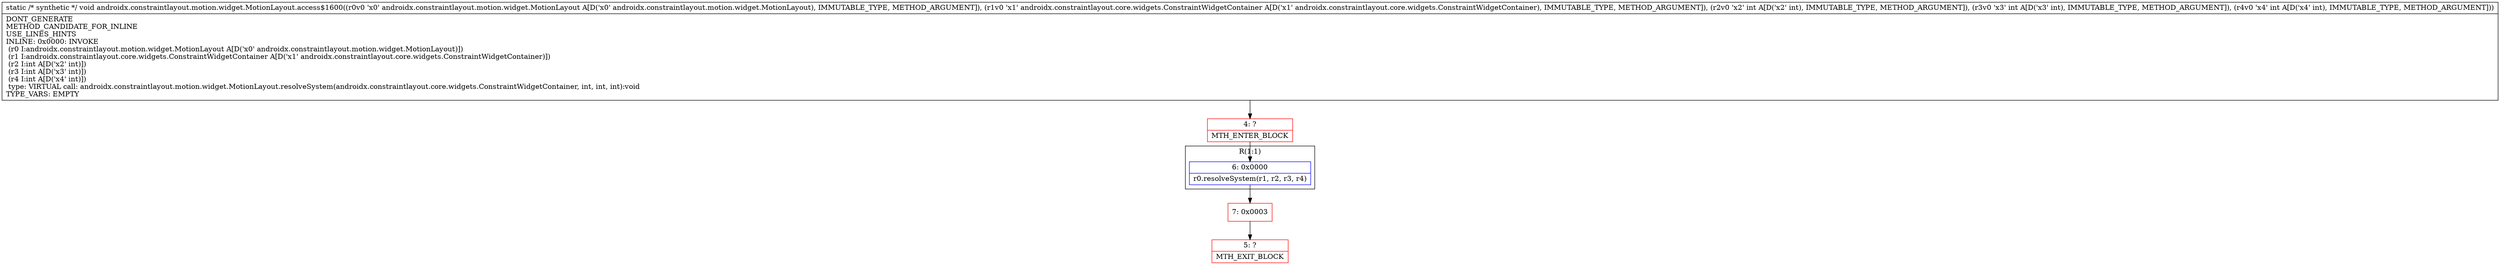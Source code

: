 digraph "CFG forandroidx.constraintlayout.motion.widget.MotionLayout.access$1600(Landroidx\/constraintlayout\/motion\/widget\/MotionLayout;Landroidx\/constraintlayout\/core\/widgets\/ConstraintWidgetContainer;III)V" {
subgraph cluster_Region_289674345 {
label = "R(1:1)";
node [shape=record,color=blue];
Node_6 [shape=record,label="{6\:\ 0x0000|r0.resolveSystem(r1, r2, r3, r4)\l}"];
}
Node_4 [shape=record,color=red,label="{4\:\ ?|MTH_ENTER_BLOCK\l}"];
Node_7 [shape=record,color=red,label="{7\:\ 0x0003}"];
Node_5 [shape=record,color=red,label="{5\:\ ?|MTH_EXIT_BLOCK\l}"];
MethodNode[shape=record,label="{static \/* synthetic *\/ void androidx.constraintlayout.motion.widget.MotionLayout.access$1600((r0v0 'x0' androidx.constraintlayout.motion.widget.MotionLayout A[D('x0' androidx.constraintlayout.motion.widget.MotionLayout), IMMUTABLE_TYPE, METHOD_ARGUMENT]), (r1v0 'x1' androidx.constraintlayout.core.widgets.ConstraintWidgetContainer A[D('x1' androidx.constraintlayout.core.widgets.ConstraintWidgetContainer), IMMUTABLE_TYPE, METHOD_ARGUMENT]), (r2v0 'x2' int A[D('x2' int), IMMUTABLE_TYPE, METHOD_ARGUMENT]), (r3v0 'x3' int A[D('x3' int), IMMUTABLE_TYPE, METHOD_ARGUMENT]), (r4v0 'x4' int A[D('x4' int), IMMUTABLE_TYPE, METHOD_ARGUMENT]))  | DONT_GENERATE\lMETHOD_CANDIDATE_FOR_INLINE\lUSE_LINES_HINTS\lINLINE: 0x0000: INVOKE  \l  (r0 I:androidx.constraintlayout.motion.widget.MotionLayout A[D('x0' androidx.constraintlayout.motion.widget.MotionLayout)])\l  (r1 I:androidx.constraintlayout.core.widgets.ConstraintWidgetContainer A[D('x1' androidx.constraintlayout.core.widgets.ConstraintWidgetContainer)])\l  (r2 I:int A[D('x2' int)])\l  (r3 I:int A[D('x3' int)])\l  (r4 I:int A[D('x4' int)])\l type: VIRTUAL call: androidx.constraintlayout.motion.widget.MotionLayout.resolveSystem(androidx.constraintlayout.core.widgets.ConstraintWidgetContainer, int, int, int):void\lTYPE_VARS: EMPTY\l}"];
MethodNode -> Node_4;Node_6 -> Node_7;
Node_4 -> Node_6;
Node_7 -> Node_5;
}

